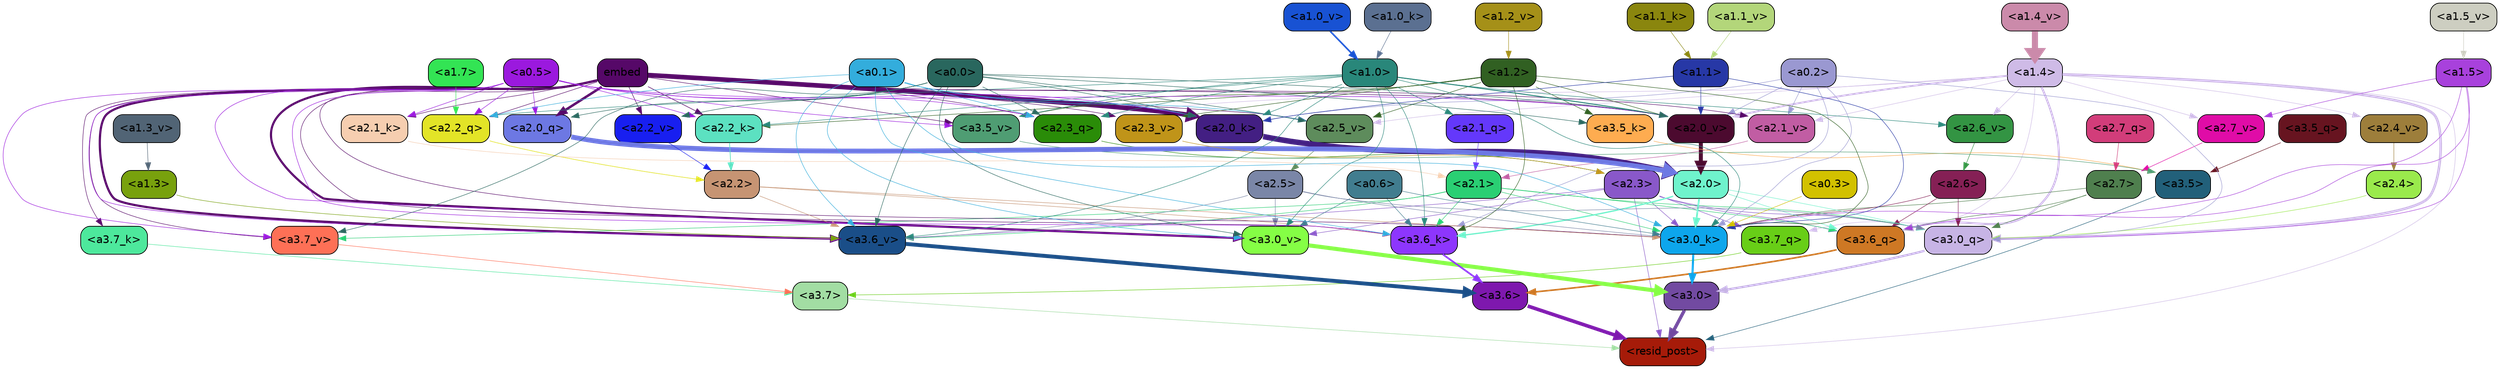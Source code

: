 strict digraph "" {
	graph [bgcolor=transparent,
		layout=dot,
		overlap=false,
		splines=true
	];
	"<a3.7>"	[color=black,
		fillcolor="#a2dda3",
		fontname=Helvetica,
		shape=box,
		style="filled, rounded"];
	"<resid_post>"	[color=black,
		fillcolor="#a61b09",
		fontname=Helvetica,
		shape=box,
		style="filled, rounded"];
	"<a3.7>" -> "<resid_post>"	[color="#a2dda3",
		penwidth=0.6239100098609924];
	"<a3.6>"	[color=black,
		fillcolor="#7e18ae",
		fontname=Helvetica,
		shape=box,
		style="filled, rounded"];
	"<a3.6>" -> "<resid_post>"	[color="#7e18ae",
		penwidth=4.569062113761902];
	"<a3.5>"	[color=black,
		fillcolor="#22607a",
		fontname=Helvetica,
		shape=box,
		style="filled, rounded"];
	"<a3.5>" -> "<resid_post>"	[color="#22607a",
		penwidth=0.6];
	"<a3.0>"	[color=black,
		fillcolor="#724aa1",
		fontname=Helvetica,
		shape=box,
		style="filled, rounded"];
	"<a3.0>" -> "<resid_post>"	[color="#724aa1",
		penwidth=4.283544182777405];
	"<a2.3>"	[color=black,
		fillcolor="#8958c9",
		fontname=Helvetica,
		shape=box,
		style="filled, rounded"];
	"<a2.3>" -> "<resid_post>"	[color="#8958c9",
		penwidth=0.6];
	"<a3.7_q>"	[color=black,
		fillcolor="#68ce17",
		fontname=Helvetica,
		shape=box,
		style="filled, rounded"];
	"<a2.3>" -> "<a3.7_q>"	[color="#8958c9",
		penwidth=0.6];
	"<a3.6_q>"	[color=black,
		fillcolor="#ce7824",
		fontname=Helvetica,
		shape=box,
		style="filled, rounded"];
	"<a2.3>" -> "<a3.6_q>"	[color="#8958c9",
		penwidth=0.6];
	"<a3.0_q>"	[color=black,
		fillcolor="#c7b4e5",
		fontname=Helvetica,
		shape=box,
		style="filled, rounded"];
	"<a2.3>" -> "<a3.0_q>"	[color="#8958c9",
		penwidth=0.6];
	"<a3.0_k>"	[color=black,
		fillcolor="#0da6ec",
		fontname=Helvetica,
		shape=box,
		style="filled, rounded"];
	"<a2.3>" -> "<a3.0_k>"	[color="#8958c9",
		penwidth=0.6];
	"<a3.6_v>"	[color=black,
		fillcolor="#1a4e88",
		fontname=Helvetica,
		shape=box,
		style="filled, rounded"];
	"<a2.3>" -> "<a3.6_v>"	[color="#8958c9",
		penwidth=0.6];
	"<a3.0_v>"	[color=black,
		fillcolor="#85fe45",
		fontname=Helvetica,
		shape=box,
		style="filled, rounded"];
	"<a2.3>" -> "<a3.0_v>"	[color="#8958c9",
		penwidth=0.6];
	"<a1.4>"	[color=black,
		fillcolor="#cfbbe7",
		fontname=Helvetica,
		shape=box,
		style="filled, rounded"];
	"<a1.4>" -> "<resid_post>"	[color="#cfbbe7",
		penwidth=0.6];
	"<a1.4>" -> "<a3.7_q>"	[color="#cfbbe7",
		penwidth=0.6];
	"<a1.4>" -> "<a3.6_q>"	[color="#cfbbe7",
		penwidth=2.6908124685287476];
	"<a1.4>" -> "<a3.0_q>"	[color="#cfbbe7",
		penwidth=3.32076895236969];
	"<a2.3_q>"	[color=black,
		fillcolor="#2a8c08",
		fontname=Helvetica,
		shape=box,
		style="filled, rounded"];
	"<a1.4>" -> "<a2.3_q>"	[color="#cfbbe7",
		penwidth=0.6];
	"<a2.7_v>"	[color=black,
		fillcolor="#e00ca7",
		fontname=Helvetica,
		shape=box,
		style="filled, rounded"];
	"<a1.4>" -> "<a2.7_v>"	[color="#cfbbe7",
		penwidth=0.6];
	"<a2.6_v>"	[color=black,
		fillcolor="#339443",
		fontname=Helvetica,
		shape=box,
		style="filled, rounded"];
	"<a1.4>" -> "<a2.6_v>"	[color="#cfbbe7",
		penwidth=0.6];
	"<a2.5_v>"	[color=black,
		fillcolor="#5e8c5c",
		fontname=Helvetica,
		shape=box,
		style="filled, rounded"];
	"<a1.4>" -> "<a2.5_v>"	[color="#cfbbe7",
		penwidth=0.6];
	"<a2.4_v>"	[color=black,
		fillcolor="#9d7e3b",
		fontname=Helvetica,
		shape=box,
		style="filled, rounded"];
	"<a1.4>" -> "<a2.4_v>"	[color="#cfbbe7",
		penwidth=0.6];
	"<a2.1_v>"	[color=black,
		fillcolor="#c15da3",
		fontname=Helvetica,
		shape=box,
		style="filled, rounded"];
	"<a1.4>" -> "<a2.1_v>"	[color="#cfbbe7",
		penwidth=0.6];
	"<a2.0_v>"	[color=black,
		fillcolor="#4c0a2f",
		fontname=Helvetica,
		shape=box,
		style="filled, rounded"];
	"<a1.4>" -> "<a2.0_v>"	[color="#cfbbe7",
		penwidth=2.3065454959869385];
	"<a3.7_q>" -> "<a3.7>"	[color="#68ce17",
		penwidth=0.6];
	"<a3.6_q>" -> "<a3.6>"	[color="#ce7824",
		penwidth=2.03758105635643];
	"<a3.5_q>"	[color=black,
		fillcolor="#671420",
		fontname=Helvetica,
		shape=box,
		style="filled, rounded"];
	"<a3.5_q>" -> "<a3.5>"	[color="#671420",
		penwidth=0.6];
	"<a3.0_q>" -> "<a3.0>"	[color="#c7b4e5",
		penwidth=2.8638100624084473];
	"<a3.7_k>"	[color=black,
		fillcolor="#4de89c",
		fontname=Helvetica,
		shape=box,
		style="filled, rounded"];
	"<a3.7_k>" -> "<a3.7>"	[color="#4de89c",
		penwidth=0.6];
	"<a3.6_k>"	[color=black,
		fillcolor="#8d36fd",
		fontname=Helvetica,
		shape=box,
		style="filled, rounded"];
	"<a3.6_k>" -> "<a3.6>"	[color="#8d36fd",
		penwidth=2.174198240041733];
	"<a3.5_k>"	[color=black,
		fillcolor="#feac50",
		fontname=Helvetica,
		shape=box,
		style="filled, rounded"];
	"<a3.5_k>" -> "<a3.5>"	[color="#feac50",
		penwidth=0.6];
	"<a3.0_k>" -> "<a3.0>"	[color="#0da6ec",
		penwidth=2.6274144649505615];
	"<a3.7_v>"	[color=black,
		fillcolor="#fe7056",
		fontname=Helvetica,
		shape=box,
		style="filled, rounded"];
	"<a3.7_v>" -> "<a3.7>"	[color="#fe7056",
		penwidth=0.6];
	"<a3.6_v>" -> "<a3.6>"	[color="#1a4e88",
		penwidth=5.002329230308533];
	"<a3.5_v>"	[color=black,
		fillcolor="#4f9d73",
		fontname=Helvetica,
		shape=box,
		style="filled, rounded"];
	"<a3.5_v>" -> "<a3.5>"	[color="#4f9d73",
		penwidth=0.6];
	"<a3.0_v>" -> "<a3.0>"	[color="#85fe45",
		penwidth=5.188832879066467];
	"<a2.7>"	[color=black,
		fillcolor="#4f7f4e",
		fontname=Helvetica,
		shape=box,
		style="filled, rounded"];
	"<a2.7>" -> "<a3.6_q>"	[color="#4f7f4e",
		penwidth=0.6];
	"<a2.7>" -> "<a3.0_q>"	[color="#4f7f4e",
		penwidth=0.6];
	"<a2.7>" -> "<a3.0_k>"	[color="#4f7f4e",
		penwidth=0.6];
	"<a2.6>"	[color=black,
		fillcolor="#852055",
		fontname=Helvetica,
		shape=box,
		style="filled, rounded"];
	"<a2.6>" -> "<a3.6_q>"	[color="#852055",
		penwidth=0.6];
	"<a2.6>" -> "<a3.0_q>"	[color="#852055",
		penwidth=0.6];
	"<a2.6>" -> "<a3.0_k>"	[color="#852055",
		penwidth=0.6];
	"<a2.1>"	[color=black,
		fillcolor="#2acf73",
		fontname=Helvetica,
		shape=box,
		style="filled, rounded"];
	"<a2.1>" -> "<a3.6_q>"	[color="#2acf73",
		penwidth=0.6];
	"<a2.1>" -> "<a3.0_q>"	[color="#2acf73",
		penwidth=0.6];
	"<a2.1>" -> "<a3.6_k>"	[color="#2acf73",
		penwidth=0.6];
	"<a2.1>" -> "<a3.0_k>"	[color="#2acf73",
		penwidth=0.6];
	"<a2.1>" -> "<a3.7_v>"	[color="#2acf73",
		penwidth=0.6];
	"<a2.1>" -> "<a3.6_v>"	[color="#2acf73",
		penwidth=0.6];
	"<a2.0>"	[color=black,
		fillcolor="#6ff3cc",
		fontname=Helvetica,
		shape=box,
		style="filled, rounded"];
	"<a2.0>" -> "<a3.6_q>"	[color="#6ff3cc",
		penwidth=0.6];
	"<a2.0>" -> "<a3.0_q>"	[color="#6ff3cc",
		penwidth=0.6];
	"<a2.0>" -> "<a3.6_k>"	[color="#6ff3cc",
		penwidth=1.6254686117172241];
	"<a2.0>" -> "<a3.0_k>"	[color="#6ff3cc",
		penwidth=2.182972814887762];
	"<a1.5>"	[color=black,
		fillcolor="#a841dc",
		fontname=Helvetica,
		shape=box,
		style="filled, rounded"];
	"<a1.5>" -> "<a3.6_q>"	[color="#a841dc",
		penwidth=0.6];
	"<a1.5>" -> "<a3.0_q>"	[color="#a841dc",
		penwidth=0.6];
	"<a1.5>" -> "<a3.0_k>"	[color="#a841dc",
		penwidth=0.6];
	"<a1.5>" -> "<a2.7_v>"	[color="#a841dc",
		penwidth=0.6];
	"<a2.5>"	[color=black,
		fillcolor="#7a86a7",
		fontname=Helvetica,
		shape=box,
		style="filled, rounded"];
	"<a2.5>" -> "<a3.0_q>"	[color="#7a86a7",
		penwidth=0.6];
	"<a2.5>" -> "<a3.0_k>"	[color="#7a86a7",
		penwidth=0.6];
	"<a2.5>" -> "<a3.6_v>"	[color="#7a86a7",
		penwidth=0.6];
	"<a2.5>" -> "<a3.0_v>"	[color="#7a86a7",
		penwidth=0.6];
	"<a2.4>"	[color=black,
		fillcolor="#9aea4c",
		fontname=Helvetica,
		shape=box,
		style="filled, rounded"];
	"<a2.4>" -> "<a3.0_q>"	[color="#9aea4c",
		penwidth=0.6];
	"<a0.2>"	[color=black,
		fillcolor="#9a98d1",
		fontname=Helvetica,
		shape=box,
		style="filled, rounded"];
	"<a0.2>" -> "<a3.0_q>"	[color="#9a98d1",
		penwidth=0.6];
	"<a0.2>" -> "<a3.6_k>"	[color="#9a98d1",
		penwidth=0.6];
	"<a0.2>" -> "<a3.0_k>"	[color="#9a98d1",
		penwidth=0.6];
	"<a2.0_k>"	[color=black,
		fillcolor="#431f83",
		fontname=Helvetica,
		shape=box,
		style="filled, rounded"];
	"<a0.2>" -> "<a2.0_k>"	[color="#9a98d1",
		penwidth=0.6];
	"<a0.2>" -> "<a2.1_v>"	[color="#9a98d1",
		penwidth=0.6];
	"<a0.2>" -> "<a2.0_v>"	[color="#9a98d1",
		penwidth=0.6];
	embed	[color=black,
		fillcolor="#560868",
		fontname=Helvetica,
		shape=box,
		style="filled, rounded"];
	embed -> "<a3.7_k>"	[color="#560868",
		penwidth=0.6];
	embed -> "<a3.6_k>"	[color="#560868",
		penwidth=0.6];
	embed -> "<a3.0_k>"	[color="#560868",
		penwidth=0.6];
	embed -> "<a3.7_v>"	[color="#560868",
		penwidth=0.6];
	embed -> "<a3.6_v>"	[color="#560868",
		penwidth=2.809220314025879];
	embed -> "<a3.5_v>"	[color="#560868",
		penwidth=0.6];
	embed -> "<a3.0_v>"	[color="#560868",
		penwidth=2.754121422767639];
	embed -> "<a2.3_q>"	[color="#560868",
		penwidth=0.6];
	"<a2.2_q>"	[color=black,
		fillcolor="#e3e427",
		fontname=Helvetica,
		shape=box,
		style="filled, rounded"];
	embed -> "<a2.2_q>"	[color="#560868",
		penwidth=0.6];
	"<a2.0_q>"	[color=black,
		fillcolor="#6d78e3",
		fontname=Helvetica,
		shape=box,
		style="filled, rounded"];
	embed -> "<a2.0_q>"	[color="#560868",
		penwidth=3.102177858352661];
	"<a2.2_k>"	[color=black,
		fillcolor="#5ce1c1",
		fontname=Helvetica,
		shape=box,
		style="filled, rounded"];
	embed -> "<a2.2_k>"	[color="#560868",
		penwidth=0.6805839538574219];
	"<a2.1_k>"	[color=black,
		fillcolor="#f6ceb0",
		fontname=Helvetica,
		shape=box,
		style="filled, rounded"];
	embed -> "<a2.1_k>"	[color="#560868",
		penwidth=0.6];
	embed -> "<a2.0_k>"	[color="#560868",
		penwidth=5.977519929409027];
	embed -> "<a2.5_v>"	[color="#560868",
		penwidth=0.6];
	"<a2.3_v>"	[color=black,
		fillcolor="#c09419",
		fontname=Helvetica,
		shape=box,
		style="filled, rounded"];
	embed -> "<a2.3_v>"	[color="#560868",
		penwidth=0.6];
	"<a2.2_v>"	[color=black,
		fillcolor="#181ff0",
		fontname=Helvetica,
		shape=box,
		style="filled, rounded"];
	embed -> "<a2.2_v>"	[color="#560868",
		penwidth=0.6436443328857422];
	embed -> "<a2.1_v>"	[color="#560868",
		penwidth=0.6];
	embed -> "<a2.0_v>"	[color="#560868",
		penwidth=0.6];
	"<a2.2>"	[color=black,
		fillcolor="#c69473",
		fontname=Helvetica,
		shape=box,
		style="filled, rounded"];
	"<a2.2>" -> "<a3.6_k>"	[color="#c69473",
		penwidth=0.6];
	"<a2.2>" -> "<a3.0_k>"	[color="#c69473",
		penwidth=0.6065438985824585];
	"<a2.2>" -> "<a3.6_v>"	[color="#c69473",
		penwidth=0.6];
	"<a1.2>"	[color=black,
		fillcolor="#316022",
		fontname=Helvetica,
		shape=box,
		style="filled, rounded"];
	"<a1.2>" -> "<a3.6_k>"	[color="#316022",
		penwidth=0.6];
	"<a1.2>" -> "<a3.5_k>"	[color="#316022",
		penwidth=0.6];
	"<a1.2>" -> "<a3.0_k>"	[color="#316022",
		penwidth=0.6];
	"<a1.2>" -> "<a3.5_v>"	[color="#316022",
		penwidth=0.6];
	"<a1.2>" -> "<a2.2_k>"	[color="#316022",
		penwidth=0.6];
	"<a1.2>" -> "<a2.5_v>"	[color="#316022",
		penwidth=0.6];
	"<a1.2>" -> "<a2.3_v>"	[color="#316022",
		penwidth=0.6];
	"<a1.2>" -> "<a2.0_v>"	[color="#316022",
		penwidth=0.6];
	"<a1.0>"	[color=black,
		fillcolor="#29877a",
		fontname=Helvetica,
		shape=box,
		style="filled, rounded"];
	"<a1.0>" -> "<a3.6_k>"	[color="#29877a",
		penwidth=0.6];
	"<a1.0>" -> "<a3.0_k>"	[color="#29877a",
		penwidth=0.6];
	"<a1.0>" -> "<a3.6_v>"	[color="#29877a",
		penwidth=0.6];
	"<a1.0>" -> "<a3.5_v>"	[color="#29877a",
		penwidth=0.6];
	"<a1.0>" -> "<a3.0_v>"	[color="#29877a",
		penwidth=0.6];
	"<a1.0>" -> "<a2.3_q>"	[color="#29877a",
		penwidth=0.6];
	"<a1.0>" -> "<a2.2_q>"	[color="#29877a",
		penwidth=0.6];
	"<a2.1_q>"	[color=black,
		fillcolor="#6438fb",
		fontname=Helvetica,
		shape=box,
		style="filled, rounded"];
	"<a1.0>" -> "<a2.1_q>"	[color="#29877a",
		penwidth=0.6];
	"<a1.0>" -> "<a2.2_k>"	[color="#29877a",
		penwidth=0.6];
	"<a1.0>" -> "<a2.0_k>"	[color="#29877a",
		penwidth=0.6];
	"<a1.0>" -> "<a2.6_v>"	[color="#29877a",
		penwidth=0.6];
	"<a1.0>" -> "<a2.0_v>"	[color="#29877a",
		penwidth=1.2192587852478027];
	"<a0.6>"	[color=black,
		fillcolor="#417d8f",
		fontname=Helvetica,
		shape=box,
		style="filled, rounded"];
	"<a0.6>" -> "<a3.6_k>"	[color="#417d8f",
		penwidth=0.6];
	"<a0.6>" -> "<a3.0_k>"	[color="#417d8f",
		penwidth=0.6];
	"<a0.6>" -> "<a3.0_v>"	[color="#417d8f",
		penwidth=0.6];
	"<a0.5>"	[color=black,
		fillcolor="#9b19de",
		fontname=Helvetica,
		shape=box,
		style="filled, rounded"];
	"<a0.5>" -> "<a3.6_k>"	[color="#9b19de",
		penwidth=0.6];
	"<a0.5>" -> "<a3.7_v>"	[color="#9b19de",
		penwidth=0.6];
	"<a0.5>" -> "<a3.6_v>"	[color="#9b19de",
		penwidth=0.6];
	"<a0.5>" -> "<a3.5_v>"	[color="#9b19de",
		penwidth=0.6];
	"<a0.5>" -> "<a3.0_v>"	[color="#9b19de",
		penwidth=0.6120390892028809];
	"<a0.5>" -> "<a2.3_q>"	[color="#9b19de",
		penwidth=0.6];
	"<a0.5>" -> "<a2.2_q>"	[color="#9b19de",
		penwidth=0.6];
	"<a0.5>" -> "<a2.0_q>"	[color="#9b19de",
		penwidth=0.6];
	"<a0.5>" -> "<a2.2_k>"	[color="#9b19de",
		penwidth=0.6];
	"<a0.5>" -> "<a2.1_k>"	[color="#9b19de",
		penwidth=0.6];
	"<a0.5>" -> "<a2.0_k>"	[color="#9b19de",
		penwidth=0.658348560333252];
	"<a0.5>" -> "<a2.0_v>"	[color="#9b19de",
		penwidth=0.6];
	"<a0.1>"	[color=black,
		fillcolor="#33addc",
		fontname=Helvetica,
		shape=box,
		style="filled, rounded"];
	"<a0.1>" -> "<a3.6_k>"	[color="#33addc",
		penwidth=0.6];
	"<a0.1>" -> "<a3.0_k>"	[color="#33addc",
		penwidth=0.6];
	"<a0.1>" -> "<a3.6_v>"	[color="#33addc",
		penwidth=0.6];
	"<a0.1>" -> "<a3.0_v>"	[color="#33addc",
		penwidth=0.6];
	"<a0.1>" -> "<a2.3_q>"	[color="#33addc",
		penwidth=0.6];
	"<a0.1>" -> "<a2.2_q>"	[color="#33addc",
		penwidth=0.6];
	"<a0.1>" -> "<a2.0_k>"	[color="#33addc",
		penwidth=0.6];
	"<a0.1>" -> "<a2.5_v>"	[color="#33addc",
		penwidth=0.6];
	"<a0.0>"	[color=black,
		fillcolor="#29675e",
		fontname=Helvetica,
		shape=box,
		style="filled, rounded"];
	"<a0.0>" -> "<a3.5_k>"	[color="#29675e",
		penwidth=0.6];
	"<a0.0>" -> "<a3.7_v>"	[color="#29675e",
		penwidth=0.6];
	"<a0.0>" -> "<a3.6_v>"	[color="#29675e",
		penwidth=0.6];
	"<a0.0>" -> "<a3.0_v>"	[color="#29675e",
		penwidth=0.6];
	"<a0.0>" -> "<a2.3_q>"	[color="#29675e",
		penwidth=0.6];
	"<a0.0>" -> "<a2.0_q>"	[color="#29675e",
		penwidth=0.6];
	"<a0.0>" -> "<a2.0_k>"	[color="#29675e",
		penwidth=0.6];
	"<a0.0>" -> "<a2.5_v>"	[color="#29675e",
		penwidth=0.6];
	"<a0.0>" -> "<a2.2_v>"	[color="#29675e",
		penwidth=0.6];
	"<a0.0>" -> "<a2.0_v>"	[color="#29675e",
		penwidth=0.6];
	"<a1.1>"	[color=black,
		fillcolor="#2738a6",
		fontname=Helvetica,
		shape=box,
		style="filled, rounded"];
	"<a1.1>" -> "<a3.0_k>"	[color="#2738a6",
		penwidth=0.6];
	"<a1.1>" -> "<a2.0_k>"	[color="#2738a6",
		penwidth=0.6];
	"<a1.1>" -> "<a2.0_v>"	[color="#2738a6",
		penwidth=0.6];
	"<a0.3>"	[color=black,
		fillcolor="#d2c100",
		fontname=Helvetica,
		shape=box,
		style="filled, rounded"];
	"<a0.3>" -> "<a3.0_k>"	[color="#d2c100",
		penwidth=0.6];
	"<a1.3>"	[color=black,
		fillcolor="#78a10d",
		fontname=Helvetica,
		shape=box,
		style="filled, rounded"];
	"<a1.3>" -> "<a3.6_v>"	[color="#78a10d",
		penwidth=0.6];
	"<a2.7_q>"	[color=black,
		fillcolor="#d23d7a",
		fontname=Helvetica,
		shape=box,
		style="filled, rounded"];
	"<a2.7_q>" -> "<a2.7>"	[color="#d23d7a",
		penwidth=0.6];
	"<a2.3_q>" -> "<a2.3>"	[color="#2a8c08",
		penwidth=0.6];
	"<a2.2_q>" -> "<a2.2>"	[color="#e3e427",
		penwidth=0.7585353851318359];
	"<a2.1_q>" -> "<a2.1>"	[color="#6438fb",
		penwidth=0.6];
	"<a2.0_q>" -> "<a2.0>"	[color="#6d78e3",
		penwidth=6.189085364341736];
	"<a2.2_k>" -> "<a2.2>"	[color="#5ce1c1",
		penwidth=0.87534499168396];
	"<a2.1_k>" -> "<a2.1>"	[color="#f6ceb0",
		penwidth=0.6];
	"<a2.0_k>" -> "<a2.0>"	[color="#431f83",
		penwidth=7.056803464889526];
	"<a2.7_v>" -> "<a2.7>"	[color="#e00ca7",
		penwidth=0.6];
	"<a2.6_v>" -> "<a2.6>"	[color="#339443",
		penwidth=0.6];
	"<a2.5_v>" -> "<a2.5>"	[color="#5e8c5c",
		penwidth=0.6];
	"<a2.4_v>" -> "<a2.4>"	[color="#9d7e3b",
		penwidth=0.6];
	"<a2.3_v>" -> "<a2.3>"	[color="#c09419",
		penwidth=0.6];
	"<a2.2_v>" -> "<a2.2>"	[color="#181ff0",
		penwidth=0.6];
	"<a2.1_v>" -> "<a2.1>"	[color="#c15da3",
		penwidth=0.6];
	"<a2.0_v>" -> "<a2.0>"	[color="#4c0a2f",
		penwidth=5.12138295173645];
	"<a1.7>"	[color=black,
		fillcolor="#33e454",
		fontname=Helvetica,
		shape=box,
		style="filled, rounded"];
	"<a1.7>" -> "<a2.2_q>"	[color="#33e454",
		penwidth=0.6];
	"<a1.1_k>"	[color=black,
		fillcolor="#8a860e",
		fontname=Helvetica,
		shape=box,
		style="filled, rounded"];
	"<a1.1_k>" -> "<a1.1>"	[color="#8a860e",
		penwidth=0.6];
	"<a1.0_k>"	[color=black,
		fillcolor="#5b7091",
		fontname=Helvetica,
		shape=box,
		style="filled, rounded"];
	"<a1.0_k>" -> "<a1.0>"	[color="#5b7091",
		penwidth=0.6];
	"<a1.5_v>"	[color=black,
		fillcolor="#cdcec1",
		fontname=Helvetica,
		shape=box,
		style="filled, rounded"];
	"<a1.5_v>" -> "<a1.5>"	[color="#cdcec1",
		penwidth=0.6];
	"<a1.4_v>"	[color=black,
		fillcolor="#cb8aaa",
		fontname=Helvetica,
		shape=box,
		style="filled, rounded"];
	"<a1.4_v>" -> "<a1.4>"	[color="#cb8aaa",
		penwidth=7.850657939910889];
	"<a1.3_v>"	[color=black,
		fillcolor="#516475",
		fontname=Helvetica,
		shape=box,
		style="filled, rounded"];
	"<a1.3_v>" -> "<a1.3>"	[color="#516475",
		penwidth=0.6];
	"<a1.2_v>"	[color=black,
		fillcolor="#a59018",
		fontname=Helvetica,
		shape=box,
		style="filled, rounded"];
	"<a1.2_v>" -> "<a1.2>"	[color="#a59018",
		penwidth=0.6];
	"<a1.1_v>"	[color=black,
		fillcolor="#b3d67a",
		fontname=Helvetica,
		shape=box,
		style="filled, rounded"];
	"<a1.1_v>" -> "<a1.1>"	[color="#b3d67a",
		penwidth=0.6];
	"<a1.0_v>"	[color=black,
		fillcolor="#1852d3",
		fontname=Helvetica,
		shape=box,
		style="filled, rounded"];
	"<a1.0_v>" -> "<a1.0>"	[color="#1852d3",
		penwidth=2.021620035171509];
}
